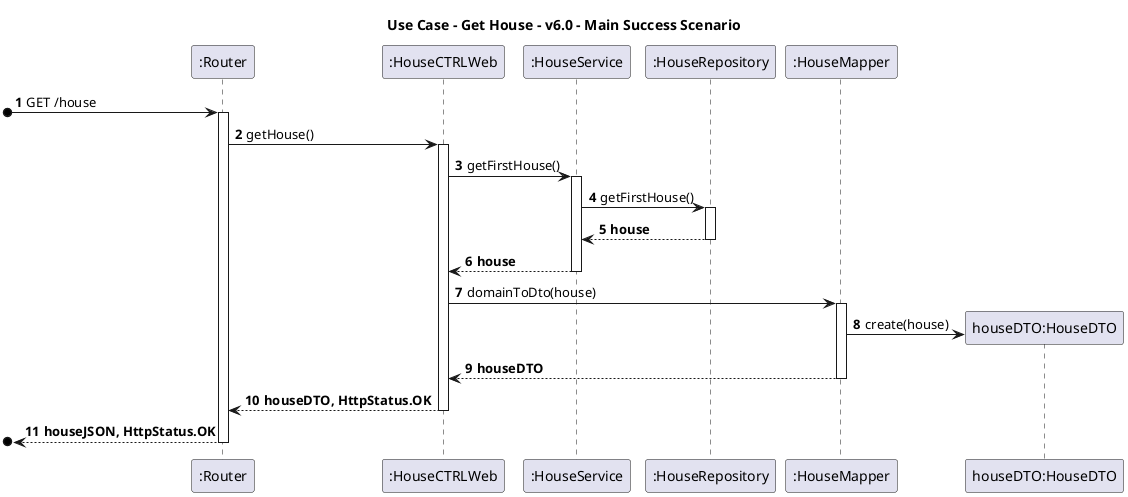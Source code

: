 @startuml

autonumber

title Use Case - Get House - v6.0 - Main Success Scenario

participant ":Router" as R
participant ":HouseCTRLWeb" as C
participant ":HouseService" as HS
participant ":HouseRepository" as HR
participant ":HouseMapper" as HM
participant "houseDTO:HouseDTO" as HDTO

[o-> R : GET /house
activate R
R -> C  : getHouse()
activate C
C -> HS : getFirstHouse()
activate HS
HS -> HR : getFirstHouse()
activate HR
HR --> HS : **house**
deactivate HR
HS --> C : **house**
deactivate HS

C -> HM : domainToDto(house)
activate HM
HM -> HDTO** : create(house)
HM --> C : **houseDTO**
deactivate HM
C --> R : **houseDTO, HttpStatus.OK**
deactivate C
[o<-- R : **houseJSON, HttpStatus.OK**
deactivate R
@enduml
